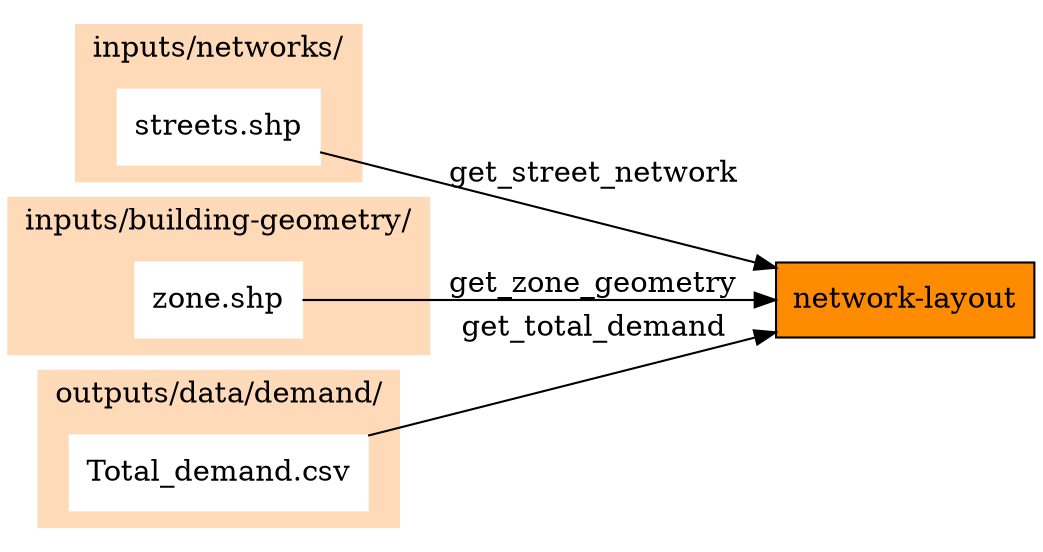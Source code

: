 digraph trace_inputlocator {
    rankdir="LR";
    node [shape=box];
    graph [overlap = false];
    "network-layout"[style=filled, fillcolor=darkorange];
    "streets.shp" -> "network-layout"[label="get_street_network"]
    "zone.shp" -> "network-layout"[label="get_zone_geometry"]
    "Total_demand.csv" -> "network-layout"[label="get_total_demand"]

    subgraph cluster_0 {
    style = filled;
    color = peachpuff;
    label="inputs/networks/";
    "streets.shp"[style=filled, color=white]
    }

    subgraph cluster_1 {
    style = filled;
    color = peachpuff;
    label="inputs/building-geometry/";
    "zone.shp"[style=filled, color=white]
    }

    subgraph cluster_2 {
    style = filled;
    color = peachpuff;
    label="outputs/data/demand/";
    "Total_demand.csv"[style=filled, color=white]
    }
    }
